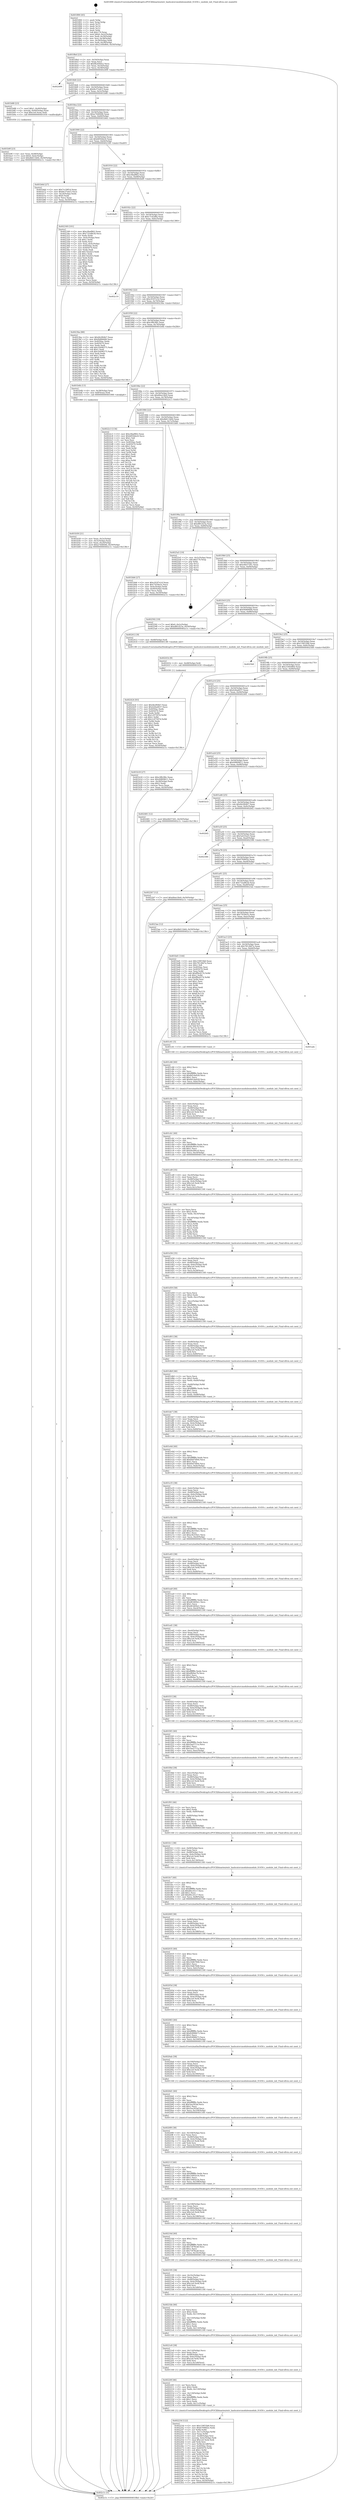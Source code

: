 digraph "0x401890" {
  label = "0x401890 (/mnt/c/Users/mathe/Desktop/tcc/POCII/binaries/extr_hashcatsrcmodulesmodule_01450.c_module_init_Final-ollvm.out::main(0))"
  labelloc = "t"
  node[shape=record]

  Entry [label="",width=0.3,height=0.3,shape=circle,fillcolor=black,style=filled]
  "0x4018bd" [label="{
     0x4018bd [23]\l
     | [instrs]\l
     &nbsp;&nbsp;0x4018bd \<+3\>: mov -0x50(%rbp),%eax\l
     &nbsp;&nbsp;0x4018c0 \<+2\>: mov %eax,%ecx\l
     &nbsp;&nbsp;0x4018c2 \<+6\>: sub $0x8b2640e2,%ecx\l
     &nbsp;&nbsp;0x4018c8 \<+3\>: mov %eax,-0x54(%rbp)\l
     &nbsp;&nbsp;0x4018cb \<+3\>: mov %ecx,-0x58(%rbp)\l
     &nbsp;&nbsp;0x4018ce \<+6\>: je 0000000000402499 \<main+0xc09\>\l
  }"]
  "0x402499" [label="{
     0x402499\l
  }", style=dashed]
  "0x4018d4" [label="{
     0x4018d4 [22]\l
     | [instrs]\l
     &nbsp;&nbsp;0x4018d4 \<+5\>: jmp 00000000004018d9 \<main+0x49\>\l
     &nbsp;&nbsp;0x4018d9 \<+3\>: mov -0x54(%rbp),%eax\l
     &nbsp;&nbsp;0x4018dc \<+5\>: sub $0x8e37edc5,%eax\l
     &nbsp;&nbsp;0x4018e1 \<+3\>: mov %eax,-0x5c(%rbp)\l
     &nbsp;&nbsp;0x4018e4 \<+6\>: je 0000000000401b88 \<main+0x2f8\>\l
  }"]
  Exit [label="",width=0.3,height=0.3,shape=circle,fillcolor=black,style=filled,peripheries=2]
  "0x401b88" [label="{
     0x401b88 [23]\l
     | [instrs]\l
     &nbsp;&nbsp;0x401b88 \<+7\>: movl $0x1,-0x40(%rbp)\l
     &nbsp;&nbsp;0x401b8f \<+4\>: movslq -0x40(%rbp),%rax\l
     &nbsp;&nbsp;0x401b93 \<+7\>: imul $0x1e0,%rax,%rdi\l
     &nbsp;&nbsp;0x401b9a \<+5\>: call 0000000000401050 \<malloc@plt\>\l
     | [calls]\l
     &nbsp;&nbsp;0x401050 \{1\} (unknown)\l
  }"]
  "0x4018ea" [label="{
     0x4018ea [22]\l
     | [instrs]\l
     &nbsp;&nbsp;0x4018ea \<+5\>: jmp 00000000004018ef \<main+0x5f\>\l
     &nbsp;&nbsp;0x4018ef \<+3\>: mov -0x54(%rbp),%eax\l
     &nbsp;&nbsp;0x4018f2 \<+5\>: sub $0xa7448446,%eax\l
     &nbsp;&nbsp;0x4018f7 \<+3\>: mov %eax,-0x60(%rbp)\l
     &nbsp;&nbsp;0x4018fa \<+6\>: je 0000000000401b6d \<main+0x2dd\>\l
  }"]
  "0x402424" [label="{
     0x402424 [93]\l
     | [instrs]\l
     &nbsp;&nbsp;0x402424 \<+5\>: mov $0x4b2f64b7,%eax\l
     &nbsp;&nbsp;0x402429 \<+5\>: mov $0x426ad037,%ecx\l
     &nbsp;&nbsp;0x40242e \<+7\>: mov 0x4050ac,%edx\l
     &nbsp;&nbsp;0x402435 \<+7\>: mov 0x405070,%esi\l
     &nbsp;&nbsp;0x40243c \<+3\>: mov %edx,%r8d\l
     &nbsp;&nbsp;0x40243f \<+7\>: sub $0x1c97597d,%r8d\l
     &nbsp;&nbsp;0x402446 \<+4\>: sub $0x1,%r8d\l
     &nbsp;&nbsp;0x40244a \<+7\>: add $0x1c97597d,%r8d\l
     &nbsp;&nbsp;0x402451 \<+4\>: imul %r8d,%edx\l
     &nbsp;&nbsp;0x402455 \<+3\>: and $0x1,%edx\l
     &nbsp;&nbsp;0x402458 \<+3\>: cmp $0x0,%edx\l
     &nbsp;&nbsp;0x40245b \<+4\>: sete %r9b\l
     &nbsp;&nbsp;0x40245f \<+3\>: cmp $0xa,%esi\l
     &nbsp;&nbsp;0x402462 \<+4\>: setl %r10b\l
     &nbsp;&nbsp;0x402466 \<+3\>: mov %r9b,%r11b\l
     &nbsp;&nbsp;0x402469 \<+3\>: and %r10b,%r11b\l
     &nbsp;&nbsp;0x40246c \<+3\>: xor %r10b,%r9b\l
     &nbsp;&nbsp;0x40246f \<+3\>: or %r9b,%r11b\l
     &nbsp;&nbsp;0x402472 \<+4\>: test $0x1,%r11b\l
     &nbsp;&nbsp;0x402476 \<+3\>: cmovne %ecx,%eax\l
     &nbsp;&nbsp;0x402479 \<+3\>: mov %eax,-0x50(%rbp)\l
     &nbsp;&nbsp;0x40247c \<+5\>: jmp 0000000000402c1c \<main+0x138c\>\l
  }"]
  "0x401b6d" [label="{
     0x401b6d [27]\l
     | [instrs]\l
     &nbsp;&nbsp;0x401b6d \<+5\>: mov $0x7cc58f1d,%eax\l
     &nbsp;&nbsp;0x401b72 \<+5\>: mov $0x8e37edc5,%ecx\l
     &nbsp;&nbsp;0x401b77 \<+3\>: mov -0x24(%rbp),%edx\l
     &nbsp;&nbsp;0x401b7a \<+3\>: cmp $0x0,%edx\l
     &nbsp;&nbsp;0x401b7d \<+3\>: cmove %ecx,%eax\l
     &nbsp;&nbsp;0x401b80 \<+3\>: mov %eax,-0x50(%rbp)\l
     &nbsp;&nbsp;0x401b83 \<+5\>: jmp 0000000000402c1c \<main+0x138c\>\l
  }"]
  "0x401900" [label="{
     0x401900 [22]\l
     | [instrs]\l
     &nbsp;&nbsp;0x401900 \<+5\>: jmp 0000000000401905 \<main+0x75\>\l
     &nbsp;&nbsp;0x401905 \<+3\>: mov -0x54(%rbp),%eax\l
     &nbsp;&nbsp;0x401908 \<+5\>: sub $0xb850dec6,%eax\l
     &nbsp;&nbsp;0x40190d \<+3\>: mov %eax,-0x64(%rbp)\l
     &nbsp;&nbsp;0x401910 \<+6\>: je 0000000000402349 \<main+0xab9\>\l
  }"]
  "0x40241b" [label="{
     0x40241b [9]\l
     | [instrs]\l
     &nbsp;&nbsp;0x40241b \<+4\>: mov -0x48(%rbp),%rdi\l
     &nbsp;&nbsp;0x40241f \<+5\>: call 0000000000401030 \<free@plt\>\l
     | [calls]\l
     &nbsp;&nbsp;0x401030 \{1\} (unknown)\l
  }"]
  "0x402349" [label="{
     0x402349 [101]\l
     | [instrs]\l
     &nbsp;&nbsp;0x402349 \<+5\>: mov $0xc0baf862,%eax\l
     &nbsp;&nbsp;0x40234e \<+5\>: mov $0x732a8b3d,%ecx\l
     &nbsp;&nbsp;0x402353 \<+2\>: xor %edx,%edx\l
     &nbsp;&nbsp;0x402355 \<+3\>: mov -0x4c(%rbp),%esi\l
     &nbsp;&nbsp;0x402358 \<+3\>: sub $0x1,%edx\l
     &nbsp;&nbsp;0x40235b \<+2\>: sub %edx,%esi\l
     &nbsp;&nbsp;0x40235d \<+3\>: mov %esi,-0x4c(%rbp)\l
     &nbsp;&nbsp;0x402360 \<+7\>: mov 0x4050ac,%edx\l
     &nbsp;&nbsp;0x402367 \<+7\>: mov 0x405070,%esi\l
     &nbsp;&nbsp;0x40236e \<+2\>: mov %edx,%edi\l
     &nbsp;&nbsp;0x402370 \<+6\>: add $0x7d2af23,%edi\l
     &nbsp;&nbsp;0x402376 \<+3\>: sub $0x1,%edi\l
     &nbsp;&nbsp;0x402379 \<+6\>: sub $0x7d2af23,%edi\l
     &nbsp;&nbsp;0x40237f \<+3\>: imul %edi,%edx\l
     &nbsp;&nbsp;0x402382 \<+3\>: and $0x1,%edx\l
     &nbsp;&nbsp;0x402385 \<+3\>: cmp $0x0,%edx\l
     &nbsp;&nbsp;0x402388 \<+4\>: sete %r8b\l
     &nbsp;&nbsp;0x40238c \<+3\>: cmp $0xa,%esi\l
     &nbsp;&nbsp;0x40238f \<+4\>: setl %r9b\l
     &nbsp;&nbsp;0x402393 \<+3\>: mov %r8b,%r10b\l
     &nbsp;&nbsp;0x402396 \<+3\>: and %r9b,%r10b\l
     &nbsp;&nbsp;0x402399 \<+3\>: xor %r9b,%r8b\l
     &nbsp;&nbsp;0x40239c \<+3\>: or %r8b,%r10b\l
     &nbsp;&nbsp;0x40239f \<+4\>: test $0x1,%r10b\l
     &nbsp;&nbsp;0x4023a3 \<+3\>: cmovne %ecx,%eax\l
     &nbsp;&nbsp;0x4023a6 \<+3\>: mov %eax,-0x50(%rbp)\l
     &nbsp;&nbsp;0x4023a9 \<+5\>: jmp 0000000000402c1c \<main+0x138c\>\l
  }"]
  "0x401916" [label="{
     0x401916 [22]\l
     | [instrs]\l
     &nbsp;&nbsp;0x401916 \<+5\>: jmp 000000000040191b \<main+0x8b\>\l
     &nbsp;&nbsp;0x40191b \<+3\>: mov -0x54(%rbp),%eax\l
     &nbsp;&nbsp;0x40191e \<+5\>: sub $0xc0baf862,%eax\l
     &nbsp;&nbsp;0x401923 \<+3\>: mov %eax,-0x68(%rbp)\l
     &nbsp;&nbsp;0x401926 \<+6\>: je 0000000000402bd9 \<main+0x1349\>\l
  }"]
  "0x40223d" [label="{
     0x40223d [122]\l
     | [instrs]\l
     &nbsp;&nbsp;0x40223d \<+5\>: mov $0x159f33b8,%ecx\l
     &nbsp;&nbsp;0x402242 \<+5\>: mov $0x67696f2e,%edx\l
     &nbsp;&nbsp;0x402247 \<+3\>: xor %r8d,%r8d\l
     &nbsp;&nbsp;0x40224a \<+7\>: mov -0x11c(%rbp),%r9d\l
     &nbsp;&nbsp;0x402251 \<+4\>: imul %eax,%r9d\l
     &nbsp;&nbsp;0x402255 \<+4\>: mov -0x48(%rbp),%rsi\l
     &nbsp;&nbsp;0x402259 \<+4\>: movslq -0x4c(%rbp),%rdi\l
     &nbsp;&nbsp;0x40225d \<+7\>: imul $0x1e0,%rdi,%rdi\l
     &nbsp;&nbsp;0x402264 \<+3\>: add %rdi,%rsi\l
     &nbsp;&nbsp;0x402267 \<+7\>: mov %r9d,0x1d8(%rsi)\l
     &nbsp;&nbsp;0x40226e \<+7\>: mov 0x4050ac,%eax\l
     &nbsp;&nbsp;0x402275 \<+8\>: mov 0x405070,%r9d\l
     &nbsp;&nbsp;0x40227d \<+4\>: sub $0x1,%r8d\l
     &nbsp;&nbsp;0x402281 \<+3\>: mov %eax,%r10d\l
     &nbsp;&nbsp;0x402284 \<+3\>: add %r8d,%r10d\l
     &nbsp;&nbsp;0x402287 \<+4\>: imul %r10d,%eax\l
     &nbsp;&nbsp;0x40228b \<+3\>: and $0x1,%eax\l
     &nbsp;&nbsp;0x40228e \<+3\>: cmp $0x0,%eax\l
     &nbsp;&nbsp;0x402291 \<+4\>: sete %r11b\l
     &nbsp;&nbsp;0x402295 \<+4\>: cmp $0xa,%r9d\l
     &nbsp;&nbsp;0x402299 \<+3\>: setl %bl\l
     &nbsp;&nbsp;0x40229c \<+3\>: mov %r11b,%r14b\l
     &nbsp;&nbsp;0x40229f \<+3\>: and %bl,%r14b\l
     &nbsp;&nbsp;0x4022a2 \<+3\>: xor %bl,%r11b\l
     &nbsp;&nbsp;0x4022a5 \<+3\>: or %r11b,%r14b\l
     &nbsp;&nbsp;0x4022a8 \<+4\>: test $0x1,%r14b\l
     &nbsp;&nbsp;0x4022ac \<+3\>: cmovne %edx,%ecx\l
     &nbsp;&nbsp;0x4022af \<+3\>: mov %ecx,-0x50(%rbp)\l
     &nbsp;&nbsp;0x4022b2 \<+5\>: jmp 0000000000402c1c \<main+0x138c\>\l
  }"]
  "0x402bd9" [label="{
     0x402bd9\l
  }", style=dashed]
  "0x40192c" [label="{
     0x40192c [22]\l
     | [instrs]\l
     &nbsp;&nbsp;0x40192c \<+5\>: jmp 0000000000401931 \<main+0xa1\>\l
     &nbsp;&nbsp;0x401931 \<+3\>: mov -0x54(%rbp),%eax\l
     &nbsp;&nbsp;0x401934 \<+5\>: sub $0xc7c42d8a,%eax\l
     &nbsp;&nbsp;0x401939 \<+3\>: mov %eax,-0x6c(%rbp)\l
     &nbsp;&nbsp;0x40193c \<+6\>: je 0000000000402c10 \<main+0x1380\>\l
  }"]
  "0x40220f" [label="{
     0x40220f [46]\l
     | [instrs]\l
     &nbsp;&nbsp;0x40220f \<+2\>: xor %ecx,%ecx\l
     &nbsp;&nbsp;0x402211 \<+5\>: mov $0x2,%edx\l
     &nbsp;&nbsp;0x402216 \<+6\>: mov %edx,-0x118(%rbp)\l
     &nbsp;&nbsp;0x40221c \<+1\>: cltd\l
     &nbsp;&nbsp;0x40221d \<+7\>: mov -0x118(%rbp),%r8d\l
     &nbsp;&nbsp;0x402224 \<+3\>: idiv %r8d\l
     &nbsp;&nbsp;0x402227 \<+6\>: imul $0xfffffffe,%edx,%edx\l
     &nbsp;&nbsp;0x40222d \<+3\>: sub $0x1,%ecx\l
     &nbsp;&nbsp;0x402230 \<+2\>: sub %ecx,%edx\l
     &nbsp;&nbsp;0x402232 \<+6\>: mov %edx,-0x11c(%rbp)\l
     &nbsp;&nbsp;0x402238 \<+5\>: call 0000000000401160 \<next_i\>\l
     | [calls]\l
     &nbsp;&nbsp;0x401160 \{1\} (/mnt/c/Users/mathe/Desktop/tcc/POCII/binaries/extr_hashcatsrcmodulesmodule_01450.c_module_init_Final-ollvm.out::next_i)\l
  }"]
  "0x402c10" [label="{
     0x402c10\l
  }", style=dashed]
  "0x401942" [label="{
     0x401942 [22]\l
     | [instrs]\l
     &nbsp;&nbsp;0x401942 \<+5\>: jmp 0000000000401947 \<main+0xb7\>\l
     &nbsp;&nbsp;0x401947 \<+3\>: mov -0x54(%rbp),%eax\l
     &nbsp;&nbsp;0x40194a \<+5\>: sub $0xc9187e1d,%eax\l
     &nbsp;&nbsp;0x40194f \<+3\>: mov %eax,-0x70(%rbp)\l
     &nbsp;&nbsp;0x401952 \<+6\>: je 00000000004023ba \<main+0xb2a\>\l
  }"]
  "0x4021e9" [label="{
     0x4021e9 [38]\l
     | [instrs]\l
     &nbsp;&nbsp;0x4021e9 \<+6\>: mov -0x114(%rbp),%ecx\l
     &nbsp;&nbsp;0x4021ef \<+3\>: imul %eax,%ecx\l
     &nbsp;&nbsp;0x4021f2 \<+4\>: mov -0x48(%rbp),%rsi\l
     &nbsp;&nbsp;0x4021f6 \<+4\>: movslq -0x4c(%rbp),%rdi\l
     &nbsp;&nbsp;0x4021fa \<+7\>: imul $0x1e0,%rdi,%rdi\l
     &nbsp;&nbsp;0x402201 \<+3\>: add %rdi,%rsi\l
     &nbsp;&nbsp;0x402204 \<+6\>: mov %ecx,0x1d4(%rsi)\l
     &nbsp;&nbsp;0x40220a \<+5\>: call 0000000000401160 \<next_i\>\l
     | [calls]\l
     &nbsp;&nbsp;0x401160 \{1\} (/mnt/c/Users/mathe/Desktop/tcc/POCII/binaries/extr_hashcatsrcmodulesmodule_01450.c_module_init_Final-ollvm.out::next_i)\l
  }"]
  "0x4023ba" [label="{
     0x4023ba [88]\l
     | [instrs]\l
     &nbsp;&nbsp;0x4023ba \<+5\>: mov $0x4b2f64b7,%eax\l
     &nbsp;&nbsp;0x4023bf \<+5\>: mov $0xf4d66668,%ecx\l
     &nbsp;&nbsp;0x4023c4 \<+7\>: mov 0x4050ac,%edx\l
     &nbsp;&nbsp;0x4023cb \<+7\>: mov 0x405070,%esi\l
     &nbsp;&nbsp;0x4023d2 \<+2\>: mov %edx,%edi\l
     &nbsp;&nbsp;0x4023d4 \<+6\>: add $0x16498375,%edi\l
     &nbsp;&nbsp;0x4023da \<+3\>: sub $0x1,%edi\l
     &nbsp;&nbsp;0x4023dd \<+6\>: sub $0x16498375,%edi\l
     &nbsp;&nbsp;0x4023e3 \<+3\>: imul %edi,%edx\l
     &nbsp;&nbsp;0x4023e6 \<+3\>: and $0x1,%edx\l
     &nbsp;&nbsp;0x4023e9 \<+3\>: cmp $0x0,%edx\l
     &nbsp;&nbsp;0x4023ec \<+4\>: sete %r8b\l
     &nbsp;&nbsp;0x4023f0 \<+3\>: cmp $0xa,%esi\l
     &nbsp;&nbsp;0x4023f3 \<+4\>: setl %r9b\l
     &nbsp;&nbsp;0x4023f7 \<+3\>: mov %r8b,%r10b\l
     &nbsp;&nbsp;0x4023fa \<+3\>: and %r9b,%r10b\l
     &nbsp;&nbsp;0x4023fd \<+3\>: xor %r9b,%r8b\l
     &nbsp;&nbsp;0x402400 \<+3\>: or %r8b,%r10b\l
     &nbsp;&nbsp;0x402403 \<+4\>: test $0x1,%r10b\l
     &nbsp;&nbsp;0x402407 \<+3\>: cmovne %ecx,%eax\l
     &nbsp;&nbsp;0x40240a \<+3\>: mov %eax,-0x50(%rbp)\l
     &nbsp;&nbsp;0x40240d \<+5\>: jmp 0000000000402c1c \<main+0x138c\>\l
  }"]
  "0x401958" [label="{
     0x401958 [22]\l
     | [instrs]\l
     &nbsp;&nbsp;0x401958 \<+5\>: jmp 000000000040195d \<main+0xcd\>\l
     &nbsp;&nbsp;0x40195d \<+3\>: mov -0x54(%rbp),%eax\l
     &nbsp;&nbsp;0x401960 \<+5\>: sub $0xc9fb3f6c,%eax\l
     &nbsp;&nbsp;0x401965 \<+3\>: mov %eax,-0x74(%rbp)\l
     &nbsp;&nbsp;0x401968 \<+6\>: je 0000000000401b4b \<main+0x2bb\>\l
  }"]
  "0x4021bb" [label="{
     0x4021bb [46]\l
     | [instrs]\l
     &nbsp;&nbsp;0x4021bb \<+2\>: xor %ecx,%ecx\l
     &nbsp;&nbsp;0x4021bd \<+5\>: mov $0x2,%edx\l
     &nbsp;&nbsp;0x4021c2 \<+6\>: mov %edx,-0x110(%rbp)\l
     &nbsp;&nbsp;0x4021c8 \<+1\>: cltd\l
     &nbsp;&nbsp;0x4021c9 \<+7\>: mov -0x110(%rbp),%r8d\l
     &nbsp;&nbsp;0x4021d0 \<+3\>: idiv %r8d\l
     &nbsp;&nbsp;0x4021d3 \<+6\>: imul $0xfffffffe,%edx,%edx\l
     &nbsp;&nbsp;0x4021d9 \<+3\>: sub $0x1,%ecx\l
     &nbsp;&nbsp;0x4021dc \<+2\>: sub %ecx,%edx\l
     &nbsp;&nbsp;0x4021de \<+6\>: mov %edx,-0x114(%rbp)\l
     &nbsp;&nbsp;0x4021e4 \<+5\>: call 0000000000401160 \<next_i\>\l
     | [calls]\l
     &nbsp;&nbsp;0x401160 \{1\} (/mnt/c/Users/mathe/Desktop/tcc/POCII/binaries/extr_hashcatsrcmodulesmodule_01450.c_module_init_Final-ollvm.out::next_i)\l
  }"]
  "0x401b4b" [label="{
     0x401b4b [13]\l
     | [instrs]\l
     &nbsp;&nbsp;0x401b4b \<+4\>: mov -0x38(%rbp),%rax\l
     &nbsp;&nbsp;0x401b4f \<+4\>: mov 0x8(%rax),%rdi\l
     &nbsp;&nbsp;0x401b53 \<+5\>: call 0000000000401060 \<atoi@plt\>\l
     | [calls]\l
     &nbsp;&nbsp;0x401060 \{1\} (unknown)\l
  }"]
  "0x40196e" [label="{
     0x40196e [22]\l
     | [instrs]\l
     &nbsp;&nbsp;0x40196e \<+5\>: jmp 0000000000401973 \<main+0xe3\>\l
     &nbsp;&nbsp;0x401973 \<+3\>: mov -0x54(%rbp),%eax\l
     &nbsp;&nbsp;0x401976 \<+5\>: sub $0xd0ee18e9,%eax\l
     &nbsp;&nbsp;0x40197b \<+3\>: mov %eax,-0x78(%rbp)\l
     &nbsp;&nbsp;0x40197e \<+6\>: je 00000000004022c3 \<main+0xa33\>\l
  }"]
  "0x402195" [label="{
     0x402195 [38]\l
     | [instrs]\l
     &nbsp;&nbsp;0x402195 \<+6\>: mov -0x10c(%rbp),%ecx\l
     &nbsp;&nbsp;0x40219b \<+3\>: imul %eax,%ecx\l
     &nbsp;&nbsp;0x40219e \<+4\>: mov -0x48(%rbp),%rsi\l
     &nbsp;&nbsp;0x4021a2 \<+4\>: movslq -0x4c(%rbp),%rdi\l
     &nbsp;&nbsp;0x4021a6 \<+7\>: imul $0x1e0,%rdi,%rdi\l
     &nbsp;&nbsp;0x4021ad \<+3\>: add %rdi,%rsi\l
     &nbsp;&nbsp;0x4021b0 \<+6\>: mov %ecx,0x1d0(%rsi)\l
     &nbsp;&nbsp;0x4021b6 \<+5\>: call 0000000000401160 \<next_i\>\l
     | [calls]\l
     &nbsp;&nbsp;0x401160 \{1\} (/mnt/c/Users/mathe/Desktop/tcc/POCII/binaries/extr_hashcatsrcmodulesmodule_01450.c_module_init_Final-ollvm.out::next_i)\l
  }"]
  "0x4022c3" [label="{
     0x4022c3 [134]\l
     | [instrs]\l
     &nbsp;&nbsp;0x4022c3 \<+5\>: mov $0xc0baf862,%eax\l
     &nbsp;&nbsp;0x4022c8 \<+5\>: mov $0xb850dec6,%ecx\l
     &nbsp;&nbsp;0x4022cd \<+2\>: mov $0x1,%dl\l
     &nbsp;&nbsp;0x4022cf \<+2\>: xor %esi,%esi\l
     &nbsp;&nbsp;0x4022d1 \<+7\>: mov 0x4050ac,%edi\l
     &nbsp;&nbsp;0x4022d8 \<+8\>: mov 0x405070,%r8d\l
     &nbsp;&nbsp;0x4022e0 \<+3\>: sub $0x1,%esi\l
     &nbsp;&nbsp;0x4022e3 \<+3\>: mov %edi,%r9d\l
     &nbsp;&nbsp;0x4022e6 \<+3\>: add %esi,%r9d\l
     &nbsp;&nbsp;0x4022e9 \<+4\>: imul %r9d,%edi\l
     &nbsp;&nbsp;0x4022ed \<+3\>: and $0x1,%edi\l
     &nbsp;&nbsp;0x4022f0 \<+3\>: cmp $0x0,%edi\l
     &nbsp;&nbsp;0x4022f3 \<+4\>: sete %r10b\l
     &nbsp;&nbsp;0x4022f7 \<+4\>: cmp $0xa,%r8d\l
     &nbsp;&nbsp;0x4022fb \<+4\>: setl %r11b\l
     &nbsp;&nbsp;0x4022ff \<+3\>: mov %r10b,%bl\l
     &nbsp;&nbsp;0x402302 \<+3\>: xor $0xff,%bl\l
     &nbsp;&nbsp;0x402305 \<+3\>: mov %r11b,%r14b\l
     &nbsp;&nbsp;0x402308 \<+4\>: xor $0xff,%r14b\l
     &nbsp;&nbsp;0x40230c \<+3\>: xor $0x1,%dl\l
     &nbsp;&nbsp;0x40230f \<+3\>: mov %bl,%r15b\l
     &nbsp;&nbsp;0x402312 \<+4\>: and $0xff,%r15b\l
     &nbsp;&nbsp;0x402316 \<+3\>: and %dl,%r10b\l
     &nbsp;&nbsp;0x402319 \<+3\>: mov %r14b,%r12b\l
     &nbsp;&nbsp;0x40231c \<+4\>: and $0xff,%r12b\l
     &nbsp;&nbsp;0x402320 \<+3\>: and %dl,%r11b\l
     &nbsp;&nbsp;0x402323 \<+3\>: or %r10b,%r15b\l
     &nbsp;&nbsp;0x402326 \<+3\>: or %r11b,%r12b\l
     &nbsp;&nbsp;0x402329 \<+3\>: xor %r12b,%r15b\l
     &nbsp;&nbsp;0x40232c \<+3\>: or %r14b,%bl\l
     &nbsp;&nbsp;0x40232f \<+3\>: xor $0xff,%bl\l
     &nbsp;&nbsp;0x402332 \<+3\>: or $0x1,%dl\l
     &nbsp;&nbsp;0x402335 \<+2\>: and %dl,%bl\l
     &nbsp;&nbsp;0x402337 \<+3\>: or %bl,%r15b\l
     &nbsp;&nbsp;0x40233a \<+4\>: test $0x1,%r15b\l
     &nbsp;&nbsp;0x40233e \<+3\>: cmovne %ecx,%eax\l
     &nbsp;&nbsp;0x402341 \<+3\>: mov %eax,-0x50(%rbp)\l
     &nbsp;&nbsp;0x402344 \<+5\>: jmp 0000000000402c1c \<main+0x138c\>\l
  }"]
  "0x401984" [label="{
     0x401984 [22]\l
     | [instrs]\l
     &nbsp;&nbsp;0x401984 \<+5\>: jmp 0000000000401989 \<main+0xf9\>\l
     &nbsp;&nbsp;0x401989 \<+3\>: mov -0x54(%rbp),%eax\l
     &nbsp;&nbsp;0x40198c \<+5\>: sub $0xdb611b64,%eax\l
     &nbsp;&nbsp;0x401991 \<+3\>: mov %eax,-0x7c(%rbp)\l
     &nbsp;&nbsp;0x401994 \<+6\>: je 0000000000401bb6 \<main+0x326\>\l
  }"]
  "0x40216d" [label="{
     0x40216d [40]\l
     | [instrs]\l
     &nbsp;&nbsp;0x40216d \<+5\>: mov $0x2,%ecx\l
     &nbsp;&nbsp;0x402172 \<+1\>: cltd\l
     &nbsp;&nbsp;0x402173 \<+2\>: idiv %ecx\l
     &nbsp;&nbsp;0x402175 \<+6\>: imul $0xfffffffe,%edx,%ecx\l
     &nbsp;&nbsp;0x40217b \<+6\>: add $0x73f78ca8,%ecx\l
     &nbsp;&nbsp;0x402181 \<+3\>: add $0x1,%ecx\l
     &nbsp;&nbsp;0x402184 \<+6\>: sub $0x73f78ca8,%ecx\l
     &nbsp;&nbsp;0x40218a \<+6\>: mov %ecx,-0x10c(%rbp)\l
     &nbsp;&nbsp;0x402190 \<+5\>: call 0000000000401160 \<next_i\>\l
     | [calls]\l
     &nbsp;&nbsp;0x401160 \{1\} (/mnt/c/Users/mathe/Desktop/tcc/POCII/binaries/extr_hashcatsrcmodulesmodule_01450.c_module_init_Final-ollvm.out::next_i)\l
  }"]
  "0x401bb6" [label="{
     0x401bb6 [27]\l
     | [instrs]\l
     &nbsp;&nbsp;0x401bb6 \<+5\>: mov $0xc9187e1d,%eax\l
     &nbsp;&nbsp;0x401bbb \<+5\>: mov $0x75f39a3c,%ecx\l
     &nbsp;&nbsp;0x401bc0 \<+3\>: mov -0x4c(%rbp),%edx\l
     &nbsp;&nbsp;0x401bc3 \<+3\>: cmp -0x40(%rbp),%edx\l
     &nbsp;&nbsp;0x401bc6 \<+3\>: cmovl %ecx,%eax\l
     &nbsp;&nbsp;0x401bc9 \<+3\>: mov %eax,-0x50(%rbp)\l
     &nbsp;&nbsp;0x401bcc \<+5\>: jmp 0000000000402c1c \<main+0x138c\>\l
  }"]
  "0x40199a" [label="{
     0x40199a [22]\l
     | [instrs]\l
     &nbsp;&nbsp;0x40199a \<+5\>: jmp 000000000040199f \<main+0x10f\>\l
     &nbsp;&nbsp;0x40199f \<+3\>: mov -0x54(%rbp),%eax\l
     &nbsp;&nbsp;0x4019a2 \<+5\>: sub $0xdf81d23a,%eax\l
     &nbsp;&nbsp;0x4019a7 \<+3\>: mov %eax,-0x80(%rbp)\l
     &nbsp;&nbsp;0x4019aa \<+6\>: je 00000000004025a5 \<main+0xd15\>\l
  }"]
  "0x402147" [label="{
     0x402147 [38]\l
     | [instrs]\l
     &nbsp;&nbsp;0x402147 \<+6\>: mov -0x108(%rbp),%ecx\l
     &nbsp;&nbsp;0x40214d \<+3\>: imul %eax,%ecx\l
     &nbsp;&nbsp;0x402150 \<+4\>: mov -0x48(%rbp),%rsi\l
     &nbsp;&nbsp;0x402154 \<+4\>: movslq -0x4c(%rbp),%rdi\l
     &nbsp;&nbsp;0x402158 \<+7\>: imul $0x1e0,%rdi,%rdi\l
     &nbsp;&nbsp;0x40215f \<+3\>: add %rdi,%rsi\l
     &nbsp;&nbsp;0x402162 \<+6\>: mov %ecx,0x198(%rsi)\l
     &nbsp;&nbsp;0x402168 \<+5\>: call 0000000000401160 \<next_i\>\l
     | [calls]\l
     &nbsp;&nbsp;0x401160 \{1\} (/mnt/c/Users/mathe/Desktop/tcc/POCII/binaries/extr_hashcatsrcmodulesmodule_01450.c_module_init_Final-ollvm.out::next_i)\l
  }"]
  "0x4025a5" [label="{
     0x4025a5 [19]\l
     | [instrs]\l
     &nbsp;&nbsp;0x4025a5 \<+3\>: mov -0x2c(%rbp),%eax\l
     &nbsp;&nbsp;0x4025a8 \<+7\>: add $0x170,%rsp\l
     &nbsp;&nbsp;0x4025af \<+1\>: pop %rbx\l
     &nbsp;&nbsp;0x4025b0 \<+2\>: pop %r12\l
     &nbsp;&nbsp;0x4025b2 \<+2\>: pop %r14\l
     &nbsp;&nbsp;0x4025b4 \<+2\>: pop %r15\l
     &nbsp;&nbsp;0x4025b6 \<+1\>: pop %rbp\l
     &nbsp;&nbsp;0x4025b7 \<+1\>: ret\l
  }"]
  "0x4019b0" [label="{
     0x4019b0 [25]\l
     | [instrs]\l
     &nbsp;&nbsp;0x4019b0 \<+5\>: jmp 00000000004019b5 \<main+0x125\>\l
     &nbsp;&nbsp;0x4019b5 \<+3\>: mov -0x54(%rbp),%eax\l
     &nbsp;&nbsp;0x4019b8 \<+5\>: sub $0xe8d37261,%eax\l
     &nbsp;&nbsp;0x4019bd \<+6\>: mov %eax,-0x84(%rbp)\l
     &nbsp;&nbsp;0x4019c3 \<+6\>: je 0000000000402592 \<main+0xd02\>\l
  }"]
  "0x40211f" [label="{
     0x40211f [40]\l
     | [instrs]\l
     &nbsp;&nbsp;0x40211f \<+5\>: mov $0x2,%ecx\l
     &nbsp;&nbsp;0x402124 \<+1\>: cltd\l
     &nbsp;&nbsp;0x402125 \<+2\>: idiv %ecx\l
     &nbsp;&nbsp;0x402127 \<+6\>: imul $0xfffffffe,%edx,%ecx\l
     &nbsp;&nbsp;0x40212d \<+6\>: add $0x14402e3e,%ecx\l
     &nbsp;&nbsp;0x402133 \<+3\>: add $0x1,%ecx\l
     &nbsp;&nbsp;0x402136 \<+6\>: sub $0x14402e3e,%ecx\l
     &nbsp;&nbsp;0x40213c \<+6\>: mov %ecx,-0x108(%rbp)\l
     &nbsp;&nbsp;0x402142 \<+5\>: call 0000000000401160 \<next_i\>\l
     | [calls]\l
     &nbsp;&nbsp;0x401160 \{1\} (/mnt/c/Users/mathe/Desktop/tcc/POCII/binaries/extr_hashcatsrcmodulesmodule_01450.c_module_init_Final-ollvm.out::next_i)\l
  }"]
  "0x402592" [label="{
     0x402592 [19]\l
     | [instrs]\l
     &nbsp;&nbsp;0x402592 \<+7\>: movl $0x0,-0x2c(%rbp)\l
     &nbsp;&nbsp;0x402599 \<+7\>: movl $0xdf81d23a,-0x50(%rbp)\l
     &nbsp;&nbsp;0x4025a0 \<+5\>: jmp 0000000000402c1c \<main+0x138c\>\l
  }"]
  "0x4019c9" [label="{
     0x4019c9 [25]\l
     | [instrs]\l
     &nbsp;&nbsp;0x4019c9 \<+5\>: jmp 00000000004019ce \<main+0x13e\>\l
     &nbsp;&nbsp;0x4019ce \<+3\>: mov -0x54(%rbp),%eax\l
     &nbsp;&nbsp;0x4019d1 \<+5\>: sub $0xf4d66668,%eax\l
     &nbsp;&nbsp;0x4019d6 \<+6\>: mov %eax,-0x88(%rbp)\l
     &nbsp;&nbsp;0x4019dc \<+6\>: je 0000000000402412 \<main+0xb82\>\l
  }"]
  "0x4020f9" [label="{
     0x4020f9 [38]\l
     | [instrs]\l
     &nbsp;&nbsp;0x4020f9 \<+6\>: mov -0x104(%rbp),%ecx\l
     &nbsp;&nbsp;0x4020ff \<+3\>: imul %eax,%ecx\l
     &nbsp;&nbsp;0x402102 \<+4\>: mov -0x48(%rbp),%rsi\l
     &nbsp;&nbsp;0x402106 \<+4\>: movslq -0x4c(%rbp),%rdi\l
     &nbsp;&nbsp;0x40210a \<+7\>: imul $0x1e0,%rdi,%rdi\l
     &nbsp;&nbsp;0x402111 \<+3\>: add %rdi,%rsi\l
     &nbsp;&nbsp;0x402114 \<+6\>: mov %ecx,0x194(%rsi)\l
     &nbsp;&nbsp;0x40211a \<+5\>: call 0000000000401160 \<next_i\>\l
     | [calls]\l
     &nbsp;&nbsp;0x401160 \{1\} (/mnt/c/Users/mathe/Desktop/tcc/POCII/binaries/extr_hashcatsrcmodulesmodule_01450.c_module_init_Final-ollvm.out::next_i)\l
  }"]
  "0x402412" [label="{
     0x402412 [9]\l
     | [instrs]\l
     &nbsp;&nbsp;0x402412 \<+4\>: mov -0x48(%rbp),%rdi\l
     &nbsp;&nbsp;0x402416 \<+5\>: call 00000000004013f0 \<module_init\>\l
     | [calls]\l
     &nbsp;&nbsp;0x4013f0 \{1\} (/mnt/c/Users/mathe/Desktop/tcc/POCII/binaries/extr_hashcatsrcmodulesmodule_01450.c_module_init_Final-ollvm.out::module_init)\l
  }"]
  "0x4019e2" [label="{
     0x4019e2 [25]\l
     | [instrs]\l
     &nbsp;&nbsp;0x4019e2 \<+5\>: jmp 00000000004019e7 \<main+0x157\>\l
     &nbsp;&nbsp;0x4019e7 \<+3\>: mov -0x54(%rbp),%eax\l
     &nbsp;&nbsp;0x4019ea \<+5\>: sub $0x159f33b8,%eax\l
     &nbsp;&nbsp;0x4019ef \<+6\>: mov %eax,-0x8c(%rbp)\l
     &nbsp;&nbsp;0x4019f5 \<+6\>: je 00000000004025b8 \<main+0xd28\>\l
  }"]
  "0x4020d1" [label="{
     0x4020d1 [40]\l
     | [instrs]\l
     &nbsp;&nbsp;0x4020d1 \<+5\>: mov $0x2,%ecx\l
     &nbsp;&nbsp;0x4020d6 \<+1\>: cltd\l
     &nbsp;&nbsp;0x4020d7 \<+2\>: idiv %ecx\l
     &nbsp;&nbsp;0x4020d9 \<+6\>: imul $0xfffffffe,%edx,%ecx\l
     &nbsp;&nbsp;0x4020df \<+6\>: sub $0x5ea393af,%ecx\l
     &nbsp;&nbsp;0x4020e5 \<+3\>: add $0x1,%ecx\l
     &nbsp;&nbsp;0x4020e8 \<+6\>: add $0x5ea393af,%ecx\l
     &nbsp;&nbsp;0x4020ee \<+6\>: mov %ecx,-0x104(%rbp)\l
     &nbsp;&nbsp;0x4020f4 \<+5\>: call 0000000000401160 \<next_i\>\l
     | [calls]\l
     &nbsp;&nbsp;0x401160 \{1\} (/mnt/c/Users/mathe/Desktop/tcc/POCII/binaries/extr_hashcatsrcmodulesmodule_01450.c_module_init_Final-ollvm.out::next_i)\l
  }"]
  "0x4025b8" [label="{
     0x4025b8\l
  }", style=dashed]
  "0x4019fb" [label="{
     0x4019fb [25]\l
     | [instrs]\l
     &nbsp;&nbsp;0x4019fb \<+5\>: jmp 0000000000401a00 \<main+0x170\>\l
     &nbsp;&nbsp;0x401a00 \<+3\>: mov -0x54(%rbp),%eax\l
     &nbsp;&nbsp;0x401a03 \<+5\>: sub $0x2160e864,%eax\l
     &nbsp;&nbsp;0x401a08 \<+6\>: mov %eax,-0x90(%rbp)\l
     &nbsp;&nbsp;0x401a0e \<+6\>: je 0000000000401b18 \<main+0x288\>\l
  }"]
  "0x4020ab" [label="{
     0x4020ab [38]\l
     | [instrs]\l
     &nbsp;&nbsp;0x4020ab \<+6\>: mov -0x100(%rbp),%ecx\l
     &nbsp;&nbsp;0x4020b1 \<+3\>: imul %eax,%ecx\l
     &nbsp;&nbsp;0x4020b4 \<+4\>: mov -0x48(%rbp),%rsi\l
     &nbsp;&nbsp;0x4020b8 \<+4\>: movslq -0x4c(%rbp),%rdi\l
     &nbsp;&nbsp;0x4020bc \<+7\>: imul $0x1e0,%rdi,%rdi\l
     &nbsp;&nbsp;0x4020c3 \<+3\>: add %rdi,%rsi\l
     &nbsp;&nbsp;0x4020c6 \<+6\>: mov %ecx,0x190(%rsi)\l
     &nbsp;&nbsp;0x4020cc \<+5\>: call 0000000000401160 \<next_i\>\l
     | [calls]\l
     &nbsp;&nbsp;0x401160 \{1\} (/mnt/c/Users/mathe/Desktop/tcc/POCII/binaries/extr_hashcatsrcmodulesmodule_01450.c_module_init_Final-ollvm.out::next_i)\l
  }"]
  "0x401b18" [label="{
     0x401b18 [27]\l
     | [instrs]\l
     &nbsp;&nbsp;0x401b18 \<+5\>: mov $0xc9fb3f6c,%eax\l
     &nbsp;&nbsp;0x401b1d \<+5\>: mov $0x49809611,%ecx\l
     &nbsp;&nbsp;0x401b22 \<+3\>: mov -0x28(%rbp),%edx\l
     &nbsp;&nbsp;0x401b25 \<+3\>: cmp $0x2,%edx\l
     &nbsp;&nbsp;0x401b28 \<+3\>: cmovne %ecx,%eax\l
     &nbsp;&nbsp;0x401b2b \<+3\>: mov %eax,-0x50(%rbp)\l
     &nbsp;&nbsp;0x401b2e \<+5\>: jmp 0000000000402c1c \<main+0x138c\>\l
  }"]
  "0x401a14" [label="{
     0x401a14 [25]\l
     | [instrs]\l
     &nbsp;&nbsp;0x401a14 \<+5\>: jmp 0000000000401a19 \<main+0x189\>\l
     &nbsp;&nbsp;0x401a19 \<+3\>: mov -0x54(%rbp),%eax\l
     &nbsp;&nbsp;0x401a1c \<+5\>: sub $0x426ad037,%eax\l
     &nbsp;&nbsp;0x401a21 \<+6\>: mov %eax,-0x94(%rbp)\l
     &nbsp;&nbsp;0x401a27 \<+6\>: je 0000000000402481 \<main+0xbf1\>\l
  }"]
  "0x402c1c" [label="{
     0x402c1c [5]\l
     | [instrs]\l
     &nbsp;&nbsp;0x402c1c \<+5\>: jmp 00000000004018bd \<main+0x2d\>\l
  }"]
  "0x401890" [label="{
     0x401890 [45]\l
     | [instrs]\l
     &nbsp;&nbsp;0x401890 \<+1\>: push %rbp\l
     &nbsp;&nbsp;0x401891 \<+3\>: mov %rsp,%rbp\l
     &nbsp;&nbsp;0x401894 \<+2\>: push %r15\l
     &nbsp;&nbsp;0x401896 \<+2\>: push %r14\l
     &nbsp;&nbsp;0x401898 \<+2\>: push %r12\l
     &nbsp;&nbsp;0x40189a \<+1\>: push %rbx\l
     &nbsp;&nbsp;0x40189b \<+7\>: sub $0x170,%rsp\l
     &nbsp;&nbsp;0x4018a2 \<+7\>: movl $0x0,-0x2c(%rbp)\l
     &nbsp;&nbsp;0x4018a9 \<+3\>: mov %edi,-0x30(%rbp)\l
     &nbsp;&nbsp;0x4018ac \<+4\>: mov %rsi,-0x38(%rbp)\l
     &nbsp;&nbsp;0x4018b0 \<+3\>: mov -0x30(%rbp),%edi\l
     &nbsp;&nbsp;0x4018b3 \<+3\>: mov %edi,-0x28(%rbp)\l
     &nbsp;&nbsp;0x4018b6 \<+7\>: movl $0x2160e864,-0x50(%rbp)\l
  }"]
  "0x401b58" [label="{
     0x401b58 [21]\l
     | [instrs]\l
     &nbsp;&nbsp;0x401b58 \<+3\>: mov %eax,-0x3c(%rbp)\l
     &nbsp;&nbsp;0x401b5b \<+3\>: mov -0x3c(%rbp),%eax\l
     &nbsp;&nbsp;0x401b5e \<+3\>: mov %eax,-0x24(%rbp)\l
     &nbsp;&nbsp;0x401b61 \<+7\>: movl $0xa7448446,-0x50(%rbp)\l
     &nbsp;&nbsp;0x401b68 \<+5\>: jmp 0000000000402c1c \<main+0x138c\>\l
  }"]
  "0x401b9f" [label="{
     0x401b9f [23]\l
     | [instrs]\l
     &nbsp;&nbsp;0x401b9f \<+4\>: mov %rax,-0x48(%rbp)\l
     &nbsp;&nbsp;0x401ba3 \<+7\>: movl $0x0,-0x4c(%rbp)\l
     &nbsp;&nbsp;0x401baa \<+7\>: movl $0xdb611b64,-0x50(%rbp)\l
     &nbsp;&nbsp;0x401bb1 \<+5\>: jmp 0000000000402c1c \<main+0x138c\>\l
  }"]
  "0x402083" [label="{
     0x402083 [40]\l
     | [instrs]\l
     &nbsp;&nbsp;0x402083 \<+5\>: mov $0x2,%ecx\l
     &nbsp;&nbsp;0x402088 \<+1\>: cltd\l
     &nbsp;&nbsp;0x402089 \<+2\>: idiv %ecx\l
     &nbsp;&nbsp;0x40208b \<+6\>: imul $0xfffffffe,%edx,%ecx\l
     &nbsp;&nbsp;0x402091 \<+6\>: add $0x82896b73,%ecx\l
     &nbsp;&nbsp;0x402097 \<+3\>: add $0x1,%ecx\l
     &nbsp;&nbsp;0x40209a \<+6\>: sub $0x82896b73,%ecx\l
     &nbsp;&nbsp;0x4020a0 \<+6\>: mov %ecx,-0x100(%rbp)\l
     &nbsp;&nbsp;0x4020a6 \<+5\>: call 0000000000401160 \<next_i\>\l
     | [calls]\l
     &nbsp;&nbsp;0x401160 \{1\} (/mnt/c/Users/mathe/Desktop/tcc/POCII/binaries/extr_hashcatsrcmodulesmodule_01450.c_module_init_Final-ollvm.out::next_i)\l
  }"]
  "0x402481" [label="{
     0x402481 [12]\l
     | [instrs]\l
     &nbsp;&nbsp;0x402481 \<+7\>: movl $0xe8d37261,-0x50(%rbp)\l
     &nbsp;&nbsp;0x402488 \<+5\>: jmp 0000000000402c1c \<main+0x138c\>\l
  }"]
  "0x401a2d" [label="{
     0x401a2d [25]\l
     | [instrs]\l
     &nbsp;&nbsp;0x401a2d \<+5\>: jmp 0000000000401a32 \<main+0x1a2\>\l
     &nbsp;&nbsp;0x401a32 \<+3\>: mov -0x54(%rbp),%eax\l
     &nbsp;&nbsp;0x401a35 \<+5\>: sub $0x49809611,%eax\l
     &nbsp;&nbsp;0x401a3a \<+6\>: mov %eax,-0x98(%rbp)\l
     &nbsp;&nbsp;0x401a40 \<+6\>: je 0000000000401b33 \<main+0x2a3\>\l
  }"]
  "0x40205d" [label="{
     0x40205d [38]\l
     | [instrs]\l
     &nbsp;&nbsp;0x40205d \<+6\>: mov -0xfc(%rbp),%ecx\l
     &nbsp;&nbsp;0x402063 \<+3\>: imul %eax,%ecx\l
     &nbsp;&nbsp;0x402066 \<+4\>: mov -0x48(%rbp),%rsi\l
     &nbsp;&nbsp;0x40206a \<+4\>: movslq -0x4c(%rbp),%rdi\l
     &nbsp;&nbsp;0x40206e \<+7\>: imul $0x1e0,%rdi,%rdi\l
     &nbsp;&nbsp;0x402075 \<+3\>: add %rdi,%rsi\l
     &nbsp;&nbsp;0x402078 \<+6\>: mov %ecx,0x18c(%rsi)\l
     &nbsp;&nbsp;0x40207e \<+5\>: call 0000000000401160 \<next_i\>\l
     | [calls]\l
     &nbsp;&nbsp;0x401160 \{1\} (/mnt/c/Users/mathe/Desktop/tcc/POCII/binaries/extr_hashcatsrcmodulesmodule_01450.c_module_init_Final-ollvm.out::next_i)\l
  }"]
  "0x401b33" [label="{
     0x401b33\l
  }", style=dashed]
  "0x401a46" [label="{
     0x401a46 [25]\l
     | [instrs]\l
     &nbsp;&nbsp;0x401a46 \<+5\>: jmp 0000000000401a4b \<main+0x1bb\>\l
     &nbsp;&nbsp;0x401a4b \<+3\>: mov -0x54(%rbp),%eax\l
     &nbsp;&nbsp;0x401a4e \<+5\>: sub $0x4b2f64b7,%eax\l
     &nbsp;&nbsp;0x401a53 \<+6\>: mov %eax,-0x9c(%rbp)\l
     &nbsp;&nbsp;0x401a59 \<+6\>: je 0000000000402bf2 \<main+0x1362\>\l
  }"]
  "0x402035" [label="{
     0x402035 [40]\l
     | [instrs]\l
     &nbsp;&nbsp;0x402035 \<+5\>: mov $0x2,%ecx\l
     &nbsp;&nbsp;0x40203a \<+1\>: cltd\l
     &nbsp;&nbsp;0x40203b \<+2\>: idiv %ecx\l
     &nbsp;&nbsp;0x40203d \<+6\>: imul $0xfffffffe,%edx,%ecx\l
     &nbsp;&nbsp;0x402043 \<+6\>: sub $0x10db7848,%ecx\l
     &nbsp;&nbsp;0x402049 \<+3\>: add $0x1,%ecx\l
     &nbsp;&nbsp;0x40204c \<+6\>: add $0x10db7848,%ecx\l
     &nbsp;&nbsp;0x402052 \<+6\>: mov %ecx,-0xfc(%rbp)\l
     &nbsp;&nbsp;0x402058 \<+5\>: call 0000000000401160 \<next_i\>\l
     | [calls]\l
     &nbsp;&nbsp;0x401160 \{1\} (/mnt/c/Users/mathe/Desktop/tcc/POCII/binaries/extr_hashcatsrcmodulesmodule_01450.c_module_init_Final-ollvm.out::next_i)\l
  }"]
  "0x402bf2" [label="{
     0x402bf2\l
  }", style=dashed]
  "0x401a5f" [label="{
     0x401a5f [25]\l
     | [instrs]\l
     &nbsp;&nbsp;0x401a5f \<+5\>: jmp 0000000000401a64 \<main+0x1d4\>\l
     &nbsp;&nbsp;0x401a64 \<+3\>: mov -0x54(%rbp),%eax\l
     &nbsp;&nbsp;0x401a67 \<+5\>: sub $0x5a435ee5,%eax\l
     &nbsp;&nbsp;0x401a6c \<+6\>: mov %eax,-0xa0(%rbp)\l
     &nbsp;&nbsp;0x401a72 \<+6\>: je 0000000000402586 \<main+0xcf6\>\l
  }"]
  "0x40200f" [label="{
     0x40200f [38]\l
     | [instrs]\l
     &nbsp;&nbsp;0x40200f \<+6\>: mov -0xf8(%rbp),%ecx\l
     &nbsp;&nbsp;0x402015 \<+3\>: imul %eax,%ecx\l
     &nbsp;&nbsp;0x402018 \<+4\>: mov -0x48(%rbp),%rsi\l
     &nbsp;&nbsp;0x40201c \<+4\>: movslq -0x4c(%rbp),%rdi\l
     &nbsp;&nbsp;0x402020 \<+7\>: imul $0x1e0,%rdi,%rdi\l
     &nbsp;&nbsp;0x402027 \<+3\>: add %rdi,%rsi\l
     &nbsp;&nbsp;0x40202a \<+6\>: mov %ecx,0x188(%rsi)\l
     &nbsp;&nbsp;0x402030 \<+5\>: call 0000000000401160 \<next_i\>\l
     | [calls]\l
     &nbsp;&nbsp;0x401160 \{1\} (/mnt/c/Users/mathe/Desktop/tcc/POCII/binaries/extr_hashcatsrcmodulesmodule_01450.c_module_init_Final-ollvm.out::next_i)\l
  }"]
  "0x402586" [label="{
     0x402586\l
  }", style=dashed]
  "0x401a78" [label="{
     0x401a78 [25]\l
     | [instrs]\l
     &nbsp;&nbsp;0x401a78 \<+5\>: jmp 0000000000401a7d \<main+0x1ed\>\l
     &nbsp;&nbsp;0x401a7d \<+3\>: mov -0x54(%rbp),%eax\l
     &nbsp;&nbsp;0x401a80 \<+5\>: sub $0x67696f2e,%eax\l
     &nbsp;&nbsp;0x401a85 \<+6\>: mov %eax,-0xa4(%rbp)\l
     &nbsp;&nbsp;0x401a8b \<+6\>: je 00000000004022b7 \<main+0xa27\>\l
  }"]
  "0x401fe7" [label="{
     0x401fe7 [40]\l
     | [instrs]\l
     &nbsp;&nbsp;0x401fe7 \<+5\>: mov $0x2,%ecx\l
     &nbsp;&nbsp;0x401fec \<+1\>: cltd\l
     &nbsp;&nbsp;0x401fed \<+2\>: idiv %ecx\l
     &nbsp;&nbsp;0x401fef \<+6\>: imul $0xfffffffe,%edx,%ecx\l
     &nbsp;&nbsp;0x401ff5 \<+6\>: sub $0xd0cc41c7,%ecx\l
     &nbsp;&nbsp;0x401ffb \<+3\>: add $0x1,%ecx\l
     &nbsp;&nbsp;0x401ffe \<+6\>: add $0xd0cc41c7,%ecx\l
     &nbsp;&nbsp;0x402004 \<+6\>: mov %ecx,-0xf8(%rbp)\l
     &nbsp;&nbsp;0x40200a \<+5\>: call 0000000000401160 \<next_i\>\l
     | [calls]\l
     &nbsp;&nbsp;0x401160 \{1\} (/mnt/c/Users/mathe/Desktop/tcc/POCII/binaries/extr_hashcatsrcmodulesmodule_01450.c_module_init_Final-ollvm.out::next_i)\l
  }"]
  "0x4022b7" [label="{
     0x4022b7 [12]\l
     | [instrs]\l
     &nbsp;&nbsp;0x4022b7 \<+7\>: movl $0xd0ee18e9,-0x50(%rbp)\l
     &nbsp;&nbsp;0x4022be \<+5\>: jmp 0000000000402c1c \<main+0x138c\>\l
  }"]
  "0x401a91" [label="{
     0x401a91 [25]\l
     | [instrs]\l
     &nbsp;&nbsp;0x401a91 \<+5\>: jmp 0000000000401a96 \<main+0x206\>\l
     &nbsp;&nbsp;0x401a96 \<+3\>: mov -0x54(%rbp),%eax\l
     &nbsp;&nbsp;0x401a99 \<+5\>: sub $0x732a8b3d,%eax\l
     &nbsp;&nbsp;0x401a9e \<+6\>: mov %eax,-0xa8(%rbp)\l
     &nbsp;&nbsp;0x401aa4 \<+6\>: je 00000000004023ae \<main+0xb1e\>\l
  }"]
  "0x401fc1" [label="{
     0x401fc1 [38]\l
     | [instrs]\l
     &nbsp;&nbsp;0x401fc1 \<+6\>: mov -0xf4(%rbp),%ecx\l
     &nbsp;&nbsp;0x401fc7 \<+3\>: imul %eax,%ecx\l
     &nbsp;&nbsp;0x401fca \<+4\>: mov -0x48(%rbp),%rsi\l
     &nbsp;&nbsp;0x401fce \<+4\>: movslq -0x4c(%rbp),%rdi\l
     &nbsp;&nbsp;0x401fd2 \<+7\>: imul $0x1e0,%rdi,%rdi\l
     &nbsp;&nbsp;0x401fd9 \<+3\>: add %rdi,%rsi\l
     &nbsp;&nbsp;0x401fdc \<+6\>: mov %ecx,0x130(%rsi)\l
     &nbsp;&nbsp;0x401fe2 \<+5\>: call 0000000000401160 \<next_i\>\l
     | [calls]\l
     &nbsp;&nbsp;0x401160 \{1\} (/mnt/c/Users/mathe/Desktop/tcc/POCII/binaries/extr_hashcatsrcmodulesmodule_01450.c_module_init_Final-ollvm.out::next_i)\l
  }"]
  "0x4023ae" [label="{
     0x4023ae [12]\l
     | [instrs]\l
     &nbsp;&nbsp;0x4023ae \<+7\>: movl $0xdb611b64,-0x50(%rbp)\l
     &nbsp;&nbsp;0x4023b5 \<+5\>: jmp 0000000000402c1c \<main+0x138c\>\l
  }"]
  "0x401aaa" [label="{
     0x401aaa [25]\l
     | [instrs]\l
     &nbsp;&nbsp;0x401aaa \<+5\>: jmp 0000000000401aaf \<main+0x21f\>\l
     &nbsp;&nbsp;0x401aaf \<+3\>: mov -0x54(%rbp),%eax\l
     &nbsp;&nbsp;0x401ab2 \<+5\>: sub $0x75f39a3c,%eax\l
     &nbsp;&nbsp;0x401ab7 \<+6\>: mov %eax,-0xac(%rbp)\l
     &nbsp;&nbsp;0x401abd \<+6\>: je 0000000000401bd1 \<main+0x341\>\l
  }"]
  "0x401f93" [label="{
     0x401f93 [46]\l
     | [instrs]\l
     &nbsp;&nbsp;0x401f93 \<+2\>: xor %ecx,%ecx\l
     &nbsp;&nbsp;0x401f95 \<+5\>: mov $0x2,%edx\l
     &nbsp;&nbsp;0x401f9a \<+6\>: mov %edx,-0xf0(%rbp)\l
     &nbsp;&nbsp;0x401fa0 \<+1\>: cltd\l
     &nbsp;&nbsp;0x401fa1 \<+7\>: mov -0xf0(%rbp),%r8d\l
     &nbsp;&nbsp;0x401fa8 \<+3\>: idiv %r8d\l
     &nbsp;&nbsp;0x401fab \<+6\>: imul $0xfffffffe,%edx,%edx\l
     &nbsp;&nbsp;0x401fb1 \<+3\>: sub $0x1,%ecx\l
     &nbsp;&nbsp;0x401fb4 \<+2\>: sub %ecx,%edx\l
     &nbsp;&nbsp;0x401fb6 \<+6\>: mov %edx,-0xf4(%rbp)\l
     &nbsp;&nbsp;0x401fbc \<+5\>: call 0000000000401160 \<next_i\>\l
     | [calls]\l
     &nbsp;&nbsp;0x401160 \{1\} (/mnt/c/Users/mathe/Desktop/tcc/POCII/binaries/extr_hashcatsrcmodulesmodule_01450.c_module_init_Final-ollvm.out::next_i)\l
  }"]
  "0x401bd1" [label="{
     0x401bd1 [144]\l
     | [instrs]\l
     &nbsp;&nbsp;0x401bd1 \<+5\>: mov $0x159f33b8,%eax\l
     &nbsp;&nbsp;0x401bd6 \<+5\>: mov $0x78128d7a,%ecx\l
     &nbsp;&nbsp;0x401bdb \<+2\>: mov $0x1,%dl\l
     &nbsp;&nbsp;0x401bdd \<+7\>: mov 0x4050ac,%esi\l
     &nbsp;&nbsp;0x401be4 \<+7\>: mov 0x405070,%edi\l
     &nbsp;&nbsp;0x401beb \<+3\>: mov %esi,%r8d\l
     &nbsp;&nbsp;0x401bee \<+7\>: add $0xff9e4574,%r8d\l
     &nbsp;&nbsp;0x401bf5 \<+4\>: sub $0x1,%r8d\l
     &nbsp;&nbsp;0x401bf9 \<+7\>: sub $0xff9e4574,%r8d\l
     &nbsp;&nbsp;0x401c00 \<+4\>: imul %r8d,%esi\l
     &nbsp;&nbsp;0x401c04 \<+3\>: and $0x1,%esi\l
     &nbsp;&nbsp;0x401c07 \<+3\>: cmp $0x0,%esi\l
     &nbsp;&nbsp;0x401c0a \<+4\>: sete %r9b\l
     &nbsp;&nbsp;0x401c0e \<+3\>: cmp $0xa,%edi\l
     &nbsp;&nbsp;0x401c11 \<+4\>: setl %r10b\l
     &nbsp;&nbsp;0x401c15 \<+3\>: mov %r9b,%r11b\l
     &nbsp;&nbsp;0x401c18 \<+4\>: xor $0xff,%r11b\l
     &nbsp;&nbsp;0x401c1c \<+3\>: mov %r10b,%bl\l
     &nbsp;&nbsp;0x401c1f \<+3\>: xor $0xff,%bl\l
     &nbsp;&nbsp;0x401c22 \<+3\>: xor $0x0,%dl\l
     &nbsp;&nbsp;0x401c25 \<+3\>: mov %r11b,%r14b\l
     &nbsp;&nbsp;0x401c28 \<+4\>: and $0x0,%r14b\l
     &nbsp;&nbsp;0x401c2c \<+3\>: and %dl,%r9b\l
     &nbsp;&nbsp;0x401c2f \<+3\>: mov %bl,%r15b\l
     &nbsp;&nbsp;0x401c32 \<+4\>: and $0x0,%r15b\l
     &nbsp;&nbsp;0x401c36 \<+3\>: and %dl,%r10b\l
     &nbsp;&nbsp;0x401c39 \<+3\>: or %r9b,%r14b\l
     &nbsp;&nbsp;0x401c3c \<+3\>: or %r10b,%r15b\l
     &nbsp;&nbsp;0x401c3f \<+3\>: xor %r15b,%r14b\l
     &nbsp;&nbsp;0x401c42 \<+3\>: or %bl,%r11b\l
     &nbsp;&nbsp;0x401c45 \<+4\>: xor $0xff,%r11b\l
     &nbsp;&nbsp;0x401c49 \<+3\>: or $0x0,%dl\l
     &nbsp;&nbsp;0x401c4c \<+3\>: and %dl,%r11b\l
     &nbsp;&nbsp;0x401c4f \<+3\>: or %r11b,%r14b\l
     &nbsp;&nbsp;0x401c52 \<+4\>: test $0x1,%r14b\l
     &nbsp;&nbsp;0x401c56 \<+3\>: cmovne %ecx,%eax\l
     &nbsp;&nbsp;0x401c59 \<+3\>: mov %eax,-0x50(%rbp)\l
     &nbsp;&nbsp;0x401c5c \<+5\>: jmp 0000000000402c1c \<main+0x138c\>\l
  }"]
  "0x401ac3" [label="{
     0x401ac3 [25]\l
     | [instrs]\l
     &nbsp;&nbsp;0x401ac3 \<+5\>: jmp 0000000000401ac8 \<main+0x238\>\l
     &nbsp;&nbsp;0x401ac8 \<+3\>: mov -0x54(%rbp),%eax\l
     &nbsp;&nbsp;0x401acb \<+5\>: sub $0x78128d7a,%eax\l
     &nbsp;&nbsp;0x401ad0 \<+6\>: mov %eax,-0xb0(%rbp)\l
     &nbsp;&nbsp;0x401ad6 \<+6\>: je 0000000000401c61 \<main+0x3d1\>\l
  }"]
  "0x401f6d" [label="{
     0x401f6d [38]\l
     | [instrs]\l
     &nbsp;&nbsp;0x401f6d \<+6\>: mov -0xec(%rbp),%ecx\l
     &nbsp;&nbsp;0x401f73 \<+3\>: imul %eax,%ecx\l
     &nbsp;&nbsp;0x401f76 \<+4\>: mov -0x48(%rbp),%rsi\l
     &nbsp;&nbsp;0x401f7a \<+4\>: movslq -0x4c(%rbp),%rdi\l
     &nbsp;&nbsp;0x401f7e \<+7\>: imul $0x1e0,%rdi,%rdi\l
     &nbsp;&nbsp;0x401f85 \<+3\>: add %rdi,%rsi\l
     &nbsp;&nbsp;0x401f88 \<+6\>: mov %ecx,0x118(%rsi)\l
     &nbsp;&nbsp;0x401f8e \<+5\>: call 0000000000401160 \<next_i\>\l
     | [calls]\l
     &nbsp;&nbsp;0x401160 \{1\} (/mnt/c/Users/mathe/Desktop/tcc/POCII/binaries/extr_hashcatsrcmodulesmodule_01450.c_module_init_Final-ollvm.out::next_i)\l
  }"]
  "0x401c61" [label="{
     0x401c61 [5]\l
     | [instrs]\l
     &nbsp;&nbsp;0x401c61 \<+5\>: call 0000000000401160 \<next_i\>\l
     | [calls]\l
     &nbsp;&nbsp;0x401160 \{1\} (/mnt/c/Users/mathe/Desktop/tcc/POCII/binaries/extr_hashcatsrcmodulesmodule_01450.c_module_init_Final-ollvm.out::next_i)\l
  }"]
  "0x401adc" [label="{
     0x401adc\l
  }", style=dashed]
  "0x401c66" [label="{
     0x401c66 [40]\l
     | [instrs]\l
     &nbsp;&nbsp;0x401c66 \<+5\>: mov $0x2,%ecx\l
     &nbsp;&nbsp;0x401c6b \<+1\>: cltd\l
     &nbsp;&nbsp;0x401c6c \<+2\>: idiv %ecx\l
     &nbsp;&nbsp;0x401c6e \<+6\>: imul $0xfffffffe,%edx,%ecx\l
     &nbsp;&nbsp;0x401c74 \<+6\>: sub $0x8d1da928,%ecx\l
     &nbsp;&nbsp;0x401c7a \<+3\>: add $0x1,%ecx\l
     &nbsp;&nbsp;0x401c7d \<+6\>: add $0x8d1da928,%ecx\l
     &nbsp;&nbsp;0x401c83 \<+6\>: mov %ecx,-0xbc(%rbp)\l
     &nbsp;&nbsp;0x401c89 \<+5\>: call 0000000000401160 \<next_i\>\l
     | [calls]\l
     &nbsp;&nbsp;0x401160 \{1\} (/mnt/c/Users/mathe/Desktop/tcc/POCII/binaries/extr_hashcatsrcmodulesmodule_01450.c_module_init_Final-ollvm.out::next_i)\l
  }"]
  "0x401c8e" [label="{
     0x401c8e [35]\l
     | [instrs]\l
     &nbsp;&nbsp;0x401c8e \<+6\>: mov -0xbc(%rbp),%ecx\l
     &nbsp;&nbsp;0x401c94 \<+3\>: imul %eax,%ecx\l
     &nbsp;&nbsp;0x401c97 \<+4\>: mov -0x48(%rbp),%rsi\l
     &nbsp;&nbsp;0x401c9b \<+4\>: movslq -0x4c(%rbp),%rdi\l
     &nbsp;&nbsp;0x401c9f \<+7\>: imul $0x1e0,%rdi,%rdi\l
     &nbsp;&nbsp;0x401ca6 \<+3\>: add %rdi,%rsi\l
     &nbsp;&nbsp;0x401ca9 \<+3\>: mov %ecx,0x18(%rsi)\l
     &nbsp;&nbsp;0x401cac \<+5\>: call 0000000000401160 \<next_i\>\l
     | [calls]\l
     &nbsp;&nbsp;0x401160 \{1\} (/mnt/c/Users/mathe/Desktop/tcc/POCII/binaries/extr_hashcatsrcmodulesmodule_01450.c_module_init_Final-ollvm.out::next_i)\l
  }"]
  "0x401cb1" [label="{
     0x401cb1 [40]\l
     | [instrs]\l
     &nbsp;&nbsp;0x401cb1 \<+5\>: mov $0x2,%ecx\l
     &nbsp;&nbsp;0x401cb6 \<+1\>: cltd\l
     &nbsp;&nbsp;0x401cb7 \<+2\>: idiv %ecx\l
     &nbsp;&nbsp;0x401cb9 \<+6\>: imul $0xfffffffe,%edx,%ecx\l
     &nbsp;&nbsp;0x401cbf \<+6\>: sub $0xb4c89cc0,%ecx\l
     &nbsp;&nbsp;0x401cc5 \<+3\>: add $0x1,%ecx\l
     &nbsp;&nbsp;0x401cc8 \<+6\>: add $0xb4c89cc0,%ecx\l
     &nbsp;&nbsp;0x401cce \<+6\>: mov %ecx,-0xc0(%rbp)\l
     &nbsp;&nbsp;0x401cd4 \<+5\>: call 0000000000401160 \<next_i\>\l
     | [calls]\l
     &nbsp;&nbsp;0x401160 \{1\} (/mnt/c/Users/mathe/Desktop/tcc/POCII/binaries/extr_hashcatsrcmodulesmodule_01450.c_module_init_Final-ollvm.out::next_i)\l
  }"]
  "0x401cd9" [label="{
     0x401cd9 [35]\l
     | [instrs]\l
     &nbsp;&nbsp;0x401cd9 \<+6\>: mov -0xc0(%rbp),%ecx\l
     &nbsp;&nbsp;0x401cdf \<+3\>: imul %eax,%ecx\l
     &nbsp;&nbsp;0x401ce2 \<+4\>: mov -0x48(%rbp),%rsi\l
     &nbsp;&nbsp;0x401ce6 \<+4\>: movslq -0x4c(%rbp),%rdi\l
     &nbsp;&nbsp;0x401cea \<+7\>: imul $0x1e0,%rdi,%rdi\l
     &nbsp;&nbsp;0x401cf1 \<+3\>: add %rdi,%rsi\l
     &nbsp;&nbsp;0x401cf4 \<+3\>: mov %ecx,0x1c(%rsi)\l
     &nbsp;&nbsp;0x401cf7 \<+5\>: call 0000000000401160 \<next_i\>\l
     | [calls]\l
     &nbsp;&nbsp;0x401160 \{1\} (/mnt/c/Users/mathe/Desktop/tcc/POCII/binaries/extr_hashcatsrcmodulesmodule_01450.c_module_init_Final-ollvm.out::next_i)\l
  }"]
  "0x401cfc" [label="{
     0x401cfc [58]\l
     | [instrs]\l
     &nbsp;&nbsp;0x401cfc \<+2\>: xor %ecx,%ecx\l
     &nbsp;&nbsp;0x401cfe \<+5\>: mov $0x2,%edx\l
     &nbsp;&nbsp;0x401d03 \<+6\>: mov %edx,-0xc4(%rbp)\l
     &nbsp;&nbsp;0x401d09 \<+1\>: cltd\l
     &nbsp;&nbsp;0x401d0a \<+7\>: mov -0xc4(%rbp),%r8d\l
     &nbsp;&nbsp;0x401d11 \<+3\>: idiv %r8d\l
     &nbsp;&nbsp;0x401d14 \<+6\>: imul $0xfffffffe,%edx,%edx\l
     &nbsp;&nbsp;0x401d1a \<+3\>: mov %ecx,%r9d\l
     &nbsp;&nbsp;0x401d1d \<+3\>: sub %edx,%r9d\l
     &nbsp;&nbsp;0x401d20 \<+2\>: mov %ecx,%edx\l
     &nbsp;&nbsp;0x401d22 \<+3\>: sub $0x1,%edx\l
     &nbsp;&nbsp;0x401d25 \<+3\>: add %edx,%r9d\l
     &nbsp;&nbsp;0x401d28 \<+3\>: sub %r9d,%ecx\l
     &nbsp;&nbsp;0x401d2b \<+6\>: mov %ecx,-0xc8(%rbp)\l
     &nbsp;&nbsp;0x401d31 \<+5\>: call 0000000000401160 \<next_i\>\l
     | [calls]\l
     &nbsp;&nbsp;0x401160 \{1\} (/mnt/c/Users/mathe/Desktop/tcc/POCII/binaries/extr_hashcatsrcmodulesmodule_01450.c_module_init_Final-ollvm.out::next_i)\l
  }"]
  "0x401d36" [label="{
     0x401d36 [35]\l
     | [instrs]\l
     &nbsp;&nbsp;0x401d36 \<+6\>: mov -0xc8(%rbp),%ecx\l
     &nbsp;&nbsp;0x401d3c \<+3\>: imul %eax,%ecx\l
     &nbsp;&nbsp;0x401d3f \<+4\>: mov -0x48(%rbp),%rsi\l
     &nbsp;&nbsp;0x401d43 \<+4\>: movslq -0x4c(%rbp),%rdi\l
     &nbsp;&nbsp;0x401d47 \<+7\>: imul $0x1e0,%rdi,%rdi\l
     &nbsp;&nbsp;0x401d4e \<+3\>: add %rdi,%rsi\l
     &nbsp;&nbsp;0x401d51 \<+3\>: mov %ecx,0x28(%rsi)\l
     &nbsp;&nbsp;0x401d54 \<+5\>: call 0000000000401160 \<next_i\>\l
     | [calls]\l
     &nbsp;&nbsp;0x401160 \{1\} (/mnt/c/Users/mathe/Desktop/tcc/POCII/binaries/extr_hashcatsrcmodulesmodule_01450.c_module_init_Final-ollvm.out::next_i)\l
  }"]
  "0x401d59" [label="{
     0x401d59 [58]\l
     | [instrs]\l
     &nbsp;&nbsp;0x401d59 \<+2\>: xor %ecx,%ecx\l
     &nbsp;&nbsp;0x401d5b \<+5\>: mov $0x2,%edx\l
     &nbsp;&nbsp;0x401d60 \<+6\>: mov %edx,-0xcc(%rbp)\l
     &nbsp;&nbsp;0x401d66 \<+1\>: cltd\l
     &nbsp;&nbsp;0x401d67 \<+7\>: mov -0xcc(%rbp),%r8d\l
     &nbsp;&nbsp;0x401d6e \<+3\>: idiv %r8d\l
     &nbsp;&nbsp;0x401d71 \<+6\>: imul $0xfffffffe,%edx,%edx\l
     &nbsp;&nbsp;0x401d77 \<+3\>: mov %ecx,%r9d\l
     &nbsp;&nbsp;0x401d7a \<+3\>: sub %edx,%r9d\l
     &nbsp;&nbsp;0x401d7d \<+2\>: mov %ecx,%edx\l
     &nbsp;&nbsp;0x401d7f \<+3\>: sub $0x1,%edx\l
     &nbsp;&nbsp;0x401d82 \<+3\>: add %edx,%r9d\l
     &nbsp;&nbsp;0x401d85 \<+3\>: sub %r9d,%ecx\l
     &nbsp;&nbsp;0x401d88 \<+6\>: mov %ecx,-0xd0(%rbp)\l
     &nbsp;&nbsp;0x401d8e \<+5\>: call 0000000000401160 \<next_i\>\l
     | [calls]\l
     &nbsp;&nbsp;0x401160 \{1\} (/mnt/c/Users/mathe/Desktop/tcc/POCII/binaries/extr_hashcatsrcmodulesmodule_01450.c_module_init_Final-ollvm.out::next_i)\l
  }"]
  "0x401d93" [label="{
     0x401d93 [38]\l
     | [instrs]\l
     &nbsp;&nbsp;0x401d93 \<+6\>: mov -0xd0(%rbp),%ecx\l
     &nbsp;&nbsp;0x401d99 \<+3\>: imul %eax,%ecx\l
     &nbsp;&nbsp;0x401d9c \<+4\>: mov -0x48(%rbp),%rsi\l
     &nbsp;&nbsp;0x401da0 \<+4\>: movslq -0x4c(%rbp),%rdi\l
     &nbsp;&nbsp;0x401da4 \<+7\>: imul $0x1e0,%rdi,%rdi\l
     &nbsp;&nbsp;0x401dab \<+3\>: add %rdi,%rsi\l
     &nbsp;&nbsp;0x401dae \<+6\>: mov %ecx,0x80(%rsi)\l
     &nbsp;&nbsp;0x401db4 \<+5\>: call 0000000000401160 \<next_i\>\l
     | [calls]\l
     &nbsp;&nbsp;0x401160 \{1\} (/mnt/c/Users/mathe/Desktop/tcc/POCII/binaries/extr_hashcatsrcmodulesmodule_01450.c_module_init_Final-ollvm.out::next_i)\l
  }"]
  "0x401db9" [label="{
     0x401db9 [46]\l
     | [instrs]\l
     &nbsp;&nbsp;0x401db9 \<+2\>: xor %ecx,%ecx\l
     &nbsp;&nbsp;0x401dbb \<+5\>: mov $0x2,%edx\l
     &nbsp;&nbsp;0x401dc0 \<+6\>: mov %edx,-0xd4(%rbp)\l
     &nbsp;&nbsp;0x401dc6 \<+1\>: cltd\l
     &nbsp;&nbsp;0x401dc7 \<+7\>: mov -0xd4(%rbp),%r8d\l
     &nbsp;&nbsp;0x401dce \<+3\>: idiv %r8d\l
     &nbsp;&nbsp;0x401dd1 \<+6\>: imul $0xfffffffe,%edx,%edx\l
     &nbsp;&nbsp;0x401dd7 \<+3\>: sub $0x1,%ecx\l
     &nbsp;&nbsp;0x401dda \<+2\>: sub %ecx,%edx\l
     &nbsp;&nbsp;0x401ddc \<+6\>: mov %edx,-0xd8(%rbp)\l
     &nbsp;&nbsp;0x401de2 \<+5\>: call 0000000000401160 \<next_i\>\l
     | [calls]\l
     &nbsp;&nbsp;0x401160 \{1\} (/mnt/c/Users/mathe/Desktop/tcc/POCII/binaries/extr_hashcatsrcmodulesmodule_01450.c_module_init_Final-ollvm.out::next_i)\l
  }"]
  "0x401de7" [label="{
     0x401de7 [38]\l
     | [instrs]\l
     &nbsp;&nbsp;0x401de7 \<+6\>: mov -0xd8(%rbp),%ecx\l
     &nbsp;&nbsp;0x401ded \<+3\>: imul %eax,%ecx\l
     &nbsp;&nbsp;0x401df0 \<+4\>: mov -0x48(%rbp),%rsi\l
     &nbsp;&nbsp;0x401df4 \<+4\>: movslq -0x4c(%rbp),%rdi\l
     &nbsp;&nbsp;0x401df8 \<+7\>: imul $0x1e0,%rdi,%rdi\l
     &nbsp;&nbsp;0x401dff \<+3\>: add %rdi,%rsi\l
     &nbsp;&nbsp;0x401e02 \<+6\>: mov %ecx,0x84(%rsi)\l
     &nbsp;&nbsp;0x401e08 \<+5\>: call 0000000000401160 \<next_i\>\l
     | [calls]\l
     &nbsp;&nbsp;0x401160 \{1\} (/mnt/c/Users/mathe/Desktop/tcc/POCII/binaries/extr_hashcatsrcmodulesmodule_01450.c_module_init_Final-ollvm.out::next_i)\l
  }"]
  "0x401e0d" [label="{
     0x401e0d [40]\l
     | [instrs]\l
     &nbsp;&nbsp;0x401e0d \<+5\>: mov $0x2,%ecx\l
     &nbsp;&nbsp;0x401e12 \<+1\>: cltd\l
     &nbsp;&nbsp;0x401e13 \<+2\>: idiv %ecx\l
     &nbsp;&nbsp;0x401e15 \<+6\>: imul $0xfffffffe,%edx,%ecx\l
     &nbsp;&nbsp;0x401e1b \<+6\>: add $0x60d7df44,%ecx\l
     &nbsp;&nbsp;0x401e21 \<+3\>: add $0x1,%ecx\l
     &nbsp;&nbsp;0x401e24 \<+6\>: sub $0x60d7df44,%ecx\l
     &nbsp;&nbsp;0x401e2a \<+6\>: mov %ecx,-0xdc(%rbp)\l
     &nbsp;&nbsp;0x401e30 \<+5\>: call 0000000000401160 \<next_i\>\l
     | [calls]\l
     &nbsp;&nbsp;0x401160 \{1\} (/mnt/c/Users/mathe/Desktop/tcc/POCII/binaries/extr_hashcatsrcmodulesmodule_01450.c_module_init_Final-ollvm.out::next_i)\l
  }"]
  "0x401e35" [label="{
     0x401e35 [38]\l
     | [instrs]\l
     &nbsp;&nbsp;0x401e35 \<+6\>: mov -0xdc(%rbp),%ecx\l
     &nbsp;&nbsp;0x401e3b \<+3\>: imul %eax,%ecx\l
     &nbsp;&nbsp;0x401e3e \<+4\>: mov -0x48(%rbp),%rsi\l
     &nbsp;&nbsp;0x401e42 \<+4\>: movslq -0x4c(%rbp),%rdi\l
     &nbsp;&nbsp;0x401e46 \<+7\>: imul $0x1e0,%rdi,%rdi\l
     &nbsp;&nbsp;0x401e4d \<+3\>: add %rdi,%rsi\l
     &nbsp;&nbsp;0x401e50 \<+6\>: mov %ecx,0x90(%rsi)\l
     &nbsp;&nbsp;0x401e56 \<+5\>: call 0000000000401160 \<next_i\>\l
     | [calls]\l
     &nbsp;&nbsp;0x401160 \{1\} (/mnt/c/Users/mathe/Desktop/tcc/POCII/binaries/extr_hashcatsrcmodulesmodule_01450.c_module_init_Final-ollvm.out::next_i)\l
  }"]
  "0x401e5b" [label="{
     0x401e5b [40]\l
     | [instrs]\l
     &nbsp;&nbsp;0x401e5b \<+5\>: mov $0x2,%ecx\l
     &nbsp;&nbsp;0x401e60 \<+1\>: cltd\l
     &nbsp;&nbsp;0x401e61 \<+2\>: idiv %ecx\l
     &nbsp;&nbsp;0x401e63 \<+6\>: imul $0xfffffffe,%edx,%ecx\l
     &nbsp;&nbsp;0x401e69 \<+6\>: add $0xa3b354e1,%ecx\l
     &nbsp;&nbsp;0x401e6f \<+3\>: add $0x1,%ecx\l
     &nbsp;&nbsp;0x401e72 \<+6\>: sub $0xa3b354e1,%ecx\l
     &nbsp;&nbsp;0x401e78 \<+6\>: mov %ecx,-0xe0(%rbp)\l
     &nbsp;&nbsp;0x401e7e \<+5\>: call 0000000000401160 \<next_i\>\l
     | [calls]\l
     &nbsp;&nbsp;0x401160 \{1\} (/mnt/c/Users/mathe/Desktop/tcc/POCII/binaries/extr_hashcatsrcmodulesmodule_01450.c_module_init_Final-ollvm.out::next_i)\l
  }"]
  "0x401e83" [label="{
     0x401e83 [38]\l
     | [instrs]\l
     &nbsp;&nbsp;0x401e83 \<+6\>: mov -0xe0(%rbp),%ecx\l
     &nbsp;&nbsp;0x401e89 \<+3\>: imul %eax,%ecx\l
     &nbsp;&nbsp;0x401e8c \<+4\>: mov -0x48(%rbp),%rsi\l
     &nbsp;&nbsp;0x401e90 \<+4\>: movslq -0x4c(%rbp),%rdi\l
     &nbsp;&nbsp;0x401e94 \<+7\>: imul $0x1e0,%rdi,%rdi\l
     &nbsp;&nbsp;0x401e9b \<+3\>: add %rdi,%rsi\l
     &nbsp;&nbsp;0x401e9e \<+6\>: mov %ecx,0xd0(%rsi)\l
     &nbsp;&nbsp;0x401ea4 \<+5\>: call 0000000000401160 \<next_i\>\l
     | [calls]\l
     &nbsp;&nbsp;0x401160 \{1\} (/mnt/c/Users/mathe/Desktop/tcc/POCII/binaries/extr_hashcatsrcmodulesmodule_01450.c_module_init_Final-ollvm.out::next_i)\l
  }"]
  "0x401ea9" [label="{
     0x401ea9 [40]\l
     | [instrs]\l
     &nbsp;&nbsp;0x401ea9 \<+5\>: mov $0x2,%ecx\l
     &nbsp;&nbsp;0x401eae \<+1\>: cltd\l
     &nbsp;&nbsp;0x401eaf \<+2\>: idiv %ecx\l
     &nbsp;&nbsp;0x401eb1 \<+6\>: imul $0xfffffffe,%edx,%ecx\l
     &nbsp;&nbsp;0x401eb7 \<+6\>: sub $0xd63d04e1,%ecx\l
     &nbsp;&nbsp;0x401ebd \<+3\>: add $0x1,%ecx\l
     &nbsp;&nbsp;0x401ec0 \<+6\>: add $0xd63d04e1,%ecx\l
     &nbsp;&nbsp;0x401ec6 \<+6\>: mov %ecx,-0xe4(%rbp)\l
     &nbsp;&nbsp;0x401ecc \<+5\>: call 0000000000401160 \<next_i\>\l
     | [calls]\l
     &nbsp;&nbsp;0x401160 \{1\} (/mnt/c/Users/mathe/Desktop/tcc/POCII/binaries/extr_hashcatsrcmodulesmodule_01450.c_module_init_Final-ollvm.out::next_i)\l
  }"]
  "0x401ed1" [label="{
     0x401ed1 [38]\l
     | [instrs]\l
     &nbsp;&nbsp;0x401ed1 \<+6\>: mov -0xe4(%rbp),%ecx\l
     &nbsp;&nbsp;0x401ed7 \<+3\>: imul %eax,%ecx\l
     &nbsp;&nbsp;0x401eda \<+4\>: mov -0x48(%rbp),%rsi\l
     &nbsp;&nbsp;0x401ede \<+4\>: movslq -0x4c(%rbp),%rdi\l
     &nbsp;&nbsp;0x401ee2 \<+7\>: imul $0x1e0,%rdi,%rdi\l
     &nbsp;&nbsp;0x401ee9 \<+3\>: add %rdi,%rsi\l
     &nbsp;&nbsp;0x401eec \<+6\>: mov %ecx,0x100(%rsi)\l
     &nbsp;&nbsp;0x401ef2 \<+5\>: call 0000000000401160 \<next_i\>\l
     | [calls]\l
     &nbsp;&nbsp;0x401160 \{1\} (/mnt/c/Users/mathe/Desktop/tcc/POCII/binaries/extr_hashcatsrcmodulesmodule_01450.c_module_init_Final-ollvm.out::next_i)\l
  }"]
  "0x401ef7" [label="{
     0x401ef7 [40]\l
     | [instrs]\l
     &nbsp;&nbsp;0x401ef7 \<+5\>: mov $0x2,%ecx\l
     &nbsp;&nbsp;0x401efc \<+1\>: cltd\l
     &nbsp;&nbsp;0x401efd \<+2\>: idiv %ecx\l
     &nbsp;&nbsp;0x401eff \<+6\>: imul $0xfffffffe,%edx,%ecx\l
     &nbsp;&nbsp;0x401f05 \<+6\>: add $0xdfb9ac7b,%ecx\l
     &nbsp;&nbsp;0x401f0b \<+3\>: add $0x1,%ecx\l
     &nbsp;&nbsp;0x401f0e \<+6\>: sub $0xdfb9ac7b,%ecx\l
     &nbsp;&nbsp;0x401f14 \<+6\>: mov %ecx,-0xe8(%rbp)\l
     &nbsp;&nbsp;0x401f1a \<+5\>: call 0000000000401160 \<next_i\>\l
     | [calls]\l
     &nbsp;&nbsp;0x401160 \{1\} (/mnt/c/Users/mathe/Desktop/tcc/POCII/binaries/extr_hashcatsrcmodulesmodule_01450.c_module_init_Final-ollvm.out::next_i)\l
  }"]
  "0x401f1f" [label="{
     0x401f1f [38]\l
     | [instrs]\l
     &nbsp;&nbsp;0x401f1f \<+6\>: mov -0xe8(%rbp),%ecx\l
     &nbsp;&nbsp;0x401f25 \<+3\>: imul %eax,%ecx\l
     &nbsp;&nbsp;0x401f28 \<+4\>: mov -0x48(%rbp),%rsi\l
     &nbsp;&nbsp;0x401f2c \<+4\>: movslq -0x4c(%rbp),%rdi\l
     &nbsp;&nbsp;0x401f30 \<+7\>: imul $0x1e0,%rdi,%rdi\l
     &nbsp;&nbsp;0x401f37 \<+3\>: add %rdi,%rsi\l
     &nbsp;&nbsp;0x401f3a \<+6\>: mov %ecx,0x104(%rsi)\l
     &nbsp;&nbsp;0x401f40 \<+5\>: call 0000000000401160 \<next_i\>\l
     | [calls]\l
     &nbsp;&nbsp;0x401160 \{1\} (/mnt/c/Users/mathe/Desktop/tcc/POCII/binaries/extr_hashcatsrcmodulesmodule_01450.c_module_init_Final-ollvm.out::next_i)\l
  }"]
  "0x401f45" [label="{
     0x401f45 [40]\l
     | [instrs]\l
     &nbsp;&nbsp;0x401f45 \<+5\>: mov $0x2,%ecx\l
     &nbsp;&nbsp;0x401f4a \<+1\>: cltd\l
     &nbsp;&nbsp;0x401f4b \<+2\>: idiv %ecx\l
     &nbsp;&nbsp;0x401f4d \<+6\>: imul $0xfffffffe,%edx,%ecx\l
     &nbsp;&nbsp;0x401f53 \<+6\>: sub $0x5aa5711a,%ecx\l
     &nbsp;&nbsp;0x401f59 \<+3\>: add $0x1,%ecx\l
     &nbsp;&nbsp;0x401f5c \<+6\>: add $0x5aa5711a,%ecx\l
     &nbsp;&nbsp;0x401f62 \<+6\>: mov %ecx,-0xec(%rbp)\l
     &nbsp;&nbsp;0x401f68 \<+5\>: call 0000000000401160 \<next_i\>\l
     | [calls]\l
     &nbsp;&nbsp;0x401160 \{1\} (/mnt/c/Users/mathe/Desktop/tcc/POCII/binaries/extr_hashcatsrcmodulesmodule_01450.c_module_init_Final-ollvm.out::next_i)\l
  }"]
  Entry -> "0x401890" [label=" 1"]
  "0x4018bd" -> "0x402499" [label=" 0"]
  "0x4018bd" -> "0x4018d4" [label=" 17"]
  "0x4025a5" -> Exit [label=" 1"]
  "0x4018d4" -> "0x401b88" [label=" 1"]
  "0x4018d4" -> "0x4018ea" [label=" 16"]
  "0x402592" -> "0x402c1c" [label=" 1"]
  "0x4018ea" -> "0x401b6d" [label=" 1"]
  "0x4018ea" -> "0x401900" [label=" 15"]
  "0x402481" -> "0x402c1c" [label=" 1"]
  "0x401900" -> "0x402349" [label=" 1"]
  "0x401900" -> "0x401916" [label=" 14"]
  "0x402424" -> "0x402c1c" [label=" 1"]
  "0x401916" -> "0x402bd9" [label=" 0"]
  "0x401916" -> "0x40192c" [label=" 14"]
  "0x40241b" -> "0x402424" [label=" 1"]
  "0x40192c" -> "0x402c10" [label=" 0"]
  "0x40192c" -> "0x401942" [label=" 14"]
  "0x402412" -> "0x40241b" [label=" 1"]
  "0x401942" -> "0x4023ba" [label=" 1"]
  "0x401942" -> "0x401958" [label=" 13"]
  "0x4023ba" -> "0x402c1c" [label=" 1"]
  "0x401958" -> "0x401b4b" [label=" 1"]
  "0x401958" -> "0x40196e" [label=" 12"]
  "0x4023ae" -> "0x402c1c" [label=" 1"]
  "0x40196e" -> "0x4022c3" [label=" 1"]
  "0x40196e" -> "0x401984" [label=" 11"]
  "0x402349" -> "0x402c1c" [label=" 1"]
  "0x401984" -> "0x401bb6" [label=" 2"]
  "0x401984" -> "0x40199a" [label=" 9"]
  "0x4022c3" -> "0x402c1c" [label=" 1"]
  "0x40199a" -> "0x4025a5" [label=" 1"]
  "0x40199a" -> "0x4019b0" [label=" 8"]
  "0x4022b7" -> "0x402c1c" [label=" 1"]
  "0x4019b0" -> "0x402592" [label=" 1"]
  "0x4019b0" -> "0x4019c9" [label=" 7"]
  "0x40223d" -> "0x402c1c" [label=" 1"]
  "0x4019c9" -> "0x402412" [label=" 1"]
  "0x4019c9" -> "0x4019e2" [label=" 6"]
  "0x40220f" -> "0x40223d" [label=" 1"]
  "0x4019e2" -> "0x4025b8" [label=" 0"]
  "0x4019e2" -> "0x4019fb" [label=" 6"]
  "0x4021e9" -> "0x40220f" [label=" 1"]
  "0x4019fb" -> "0x401b18" [label=" 1"]
  "0x4019fb" -> "0x401a14" [label=" 5"]
  "0x401b18" -> "0x402c1c" [label=" 1"]
  "0x401890" -> "0x4018bd" [label=" 1"]
  "0x402c1c" -> "0x4018bd" [label=" 16"]
  "0x401b4b" -> "0x401b58" [label=" 1"]
  "0x401b58" -> "0x402c1c" [label=" 1"]
  "0x401b6d" -> "0x402c1c" [label=" 1"]
  "0x401b88" -> "0x401b9f" [label=" 1"]
  "0x401b9f" -> "0x402c1c" [label=" 1"]
  "0x401bb6" -> "0x402c1c" [label=" 2"]
  "0x4021bb" -> "0x4021e9" [label=" 1"]
  "0x401a14" -> "0x402481" [label=" 1"]
  "0x401a14" -> "0x401a2d" [label=" 4"]
  "0x402195" -> "0x4021bb" [label=" 1"]
  "0x401a2d" -> "0x401b33" [label=" 0"]
  "0x401a2d" -> "0x401a46" [label=" 4"]
  "0x40216d" -> "0x402195" [label=" 1"]
  "0x401a46" -> "0x402bf2" [label=" 0"]
  "0x401a46" -> "0x401a5f" [label=" 4"]
  "0x402147" -> "0x40216d" [label=" 1"]
  "0x401a5f" -> "0x402586" [label=" 0"]
  "0x401a5f" -> "0x401a78" [label=" 4"]
  "0x40211f" -> "0x402147" [label=" 1"]
  "0x401a78" -> "0x4022b7" [label=" 1"]
  "0x401a78" -> "0x401a91" [label=" 3"]
  "0x4020f9" -> "0x40211f" [label=" 1"]
  "0x401a91" -> "0x4023ae" [label=" 1"]
  "0x401a91" -> "0x401aaa" [label=" 2"]
  "0x4020d1" -> "0x4020f9" [label=" 1"]
  "0x401aaa" -> "0x401bd1" [label=" 1"]
  "0x401aaa" -> "0x401ac3" [label=" 1"]
  "0x401bd1" -> "0x402c1c" [label=" 1"]
  "0x4020ab" -> "0x4020d1" [label=" 1"]
  "0x401ac3" -> "0x401c61" [label=" 1"]
  "0x401ac3" -> "0x401adc" [label=" 0"]
  "0x401c61" -> "0x401c66" [label=" 1"]
  "0x401c66" -> "0x401c8e" [label=" 1"]
  "0x401c8e" -> "0x401cb1" [label=" 1"]
  "0x401cb1" -> "0x401cd9" [label=" 1"]
  "0x401cd9" -> "0x401cfc" [label=" 1"]
  "0x401cfc" -> "0x401d36" [label=" 1"]
  "0x401d36" -> "0x401d59" [label=" 1"]
  "0x401d59" -> "0x401d93" [label=" 1"]
  "0x401d93" -> "0x401db9" [label=" 1"]
  "0x401db9" -> "0x401de7" [label=" 1"]
  "0x401de7" -> "0x401e0d" [label=" 1"]
  "0x401e0d" -> "0x401e35" [label=" 1"]
  "0x401e35" -> "0x401e5b" [label=" 1"]
  "0x401e5b" -> "0x401e83" [label=" 1"]
  "0x401e83" -> "0x401ea9" [label=" 1"]
  "0x401ea9" -> "0x401ed1" [label=" 1"]
  "0x401ed1" -> "0x401ef7" [label=" 1"]
  "0x401ef7" -> "0x401f1f" [label=" 1"]
  "0x401f1f" -> "0x401f45" [label=" 1"]
  "0x401f45" -> "0x401f6d" [label=" 1"]
  "0x401f6d" -> "0x401f93" [label=" 1"]
  "0x401f93" -> "0x401fc1" [label=" 1"]
  "0x401fc1" -> "0x401fe7" [label=" 1"]
  "0x401fe7" -> "0x40200f" [label=" 1"]
  "0x40200f" -> "0x402035" [label=" 1"]
  "0x402035" -> "0x40205d" [label=" 1"]
  "0x40205d" -> "0x402083" [label=" 1"]
  "0x402083" -> "0x4020ab" [label=" 1"]
}
